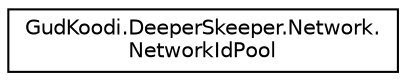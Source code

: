 digraph "Graphical Class Hierarchy"
{
 // LATEX_PDF_SIZE
  edge [fontname="Helvetica",fontsize="10",labelfontname="Helvetica",labelfontsize="10"];
  node [fontname="Helvetica",fontsize="10",shape=record];
  rankdir="LR";
  Node0 [label="GudKoodi.DeeperSkeeper.Network.\lNetworkIdPool",height=0.2,width=0.4,color="black", fillcolor="white", style="filled",URL="$class_gud_koodi_1_1_deeper_skeeper_1_1_network_1_1_network_id_pool.html",tooltip="Class for handling out sequential ids for objects and help with cache locality by recycling old ids."];
}
